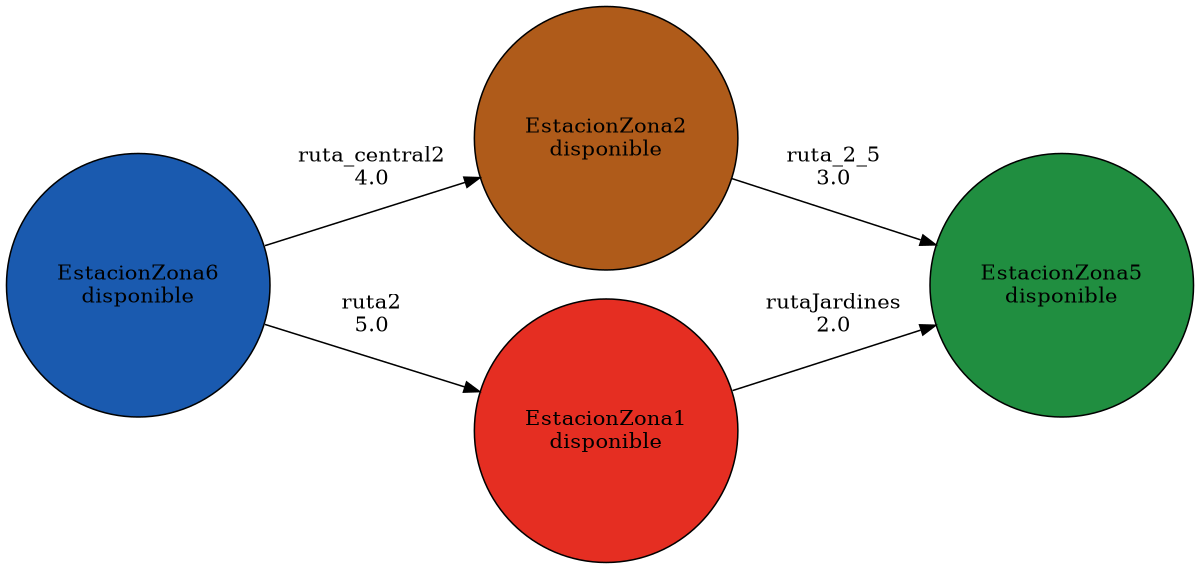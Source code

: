 digraph Reporte_Mapa {
	rankdir=LR size="8,5"
	node [shape=circle]
	"EstacionZona6
disponible" [fillcolor="#1A5AAF" style=filled]
	"EstacionZona2
disponible" [fillcolor="#AF5B1A" style=filled]
	"EstacionZona1
disponible" [fillcolor="#E52E22" style=filled]
	"EstacionZona5
disponible" [fillcolor="#208E40" style=filled]
	"EstacionZona6
disponible" -> "EstacionZona2
disponible" [label="ruta_central2
4.0"]
	"EstacionZona6
disponible" -> "EstacionZona1
disponible" [label="ruta2
5.0"]
	"EstacionZona1
disponible" -> "EstacionZona5
disponible" [label="rutaJardines
2.0"]
	"EstacionZona2
disponible" -> "EstacionZona5
disponible" [label="ruta_2_5
3.0"]
}
